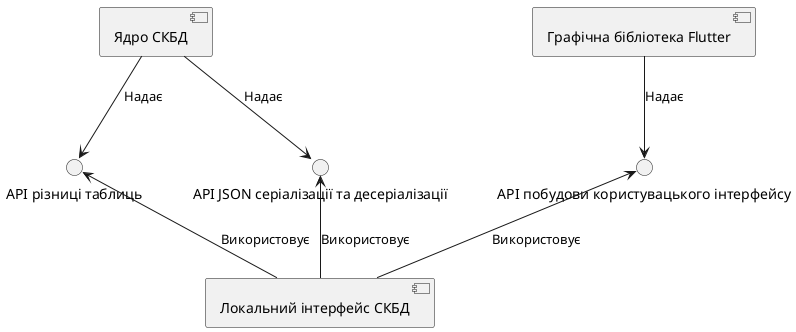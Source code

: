 @startuml
[Ядро СКБД] as core
() "API різниці таблиць" as diff
() "API JSON серіалізації та десеріалізації" as json
core --> diff : Надає
core --> json : Надає
[Локальний інтерфейс СКБД] as gui
diff <-- gui : Використовує
json <-- gui : Використовує
[Графічна бібліотека Flutter] as flutter
() "API побудови користувацького інтерфейсу" as guiApi
flutter --> guiApi : Надає
guiApi <-- gui : Використовує
@enduml
